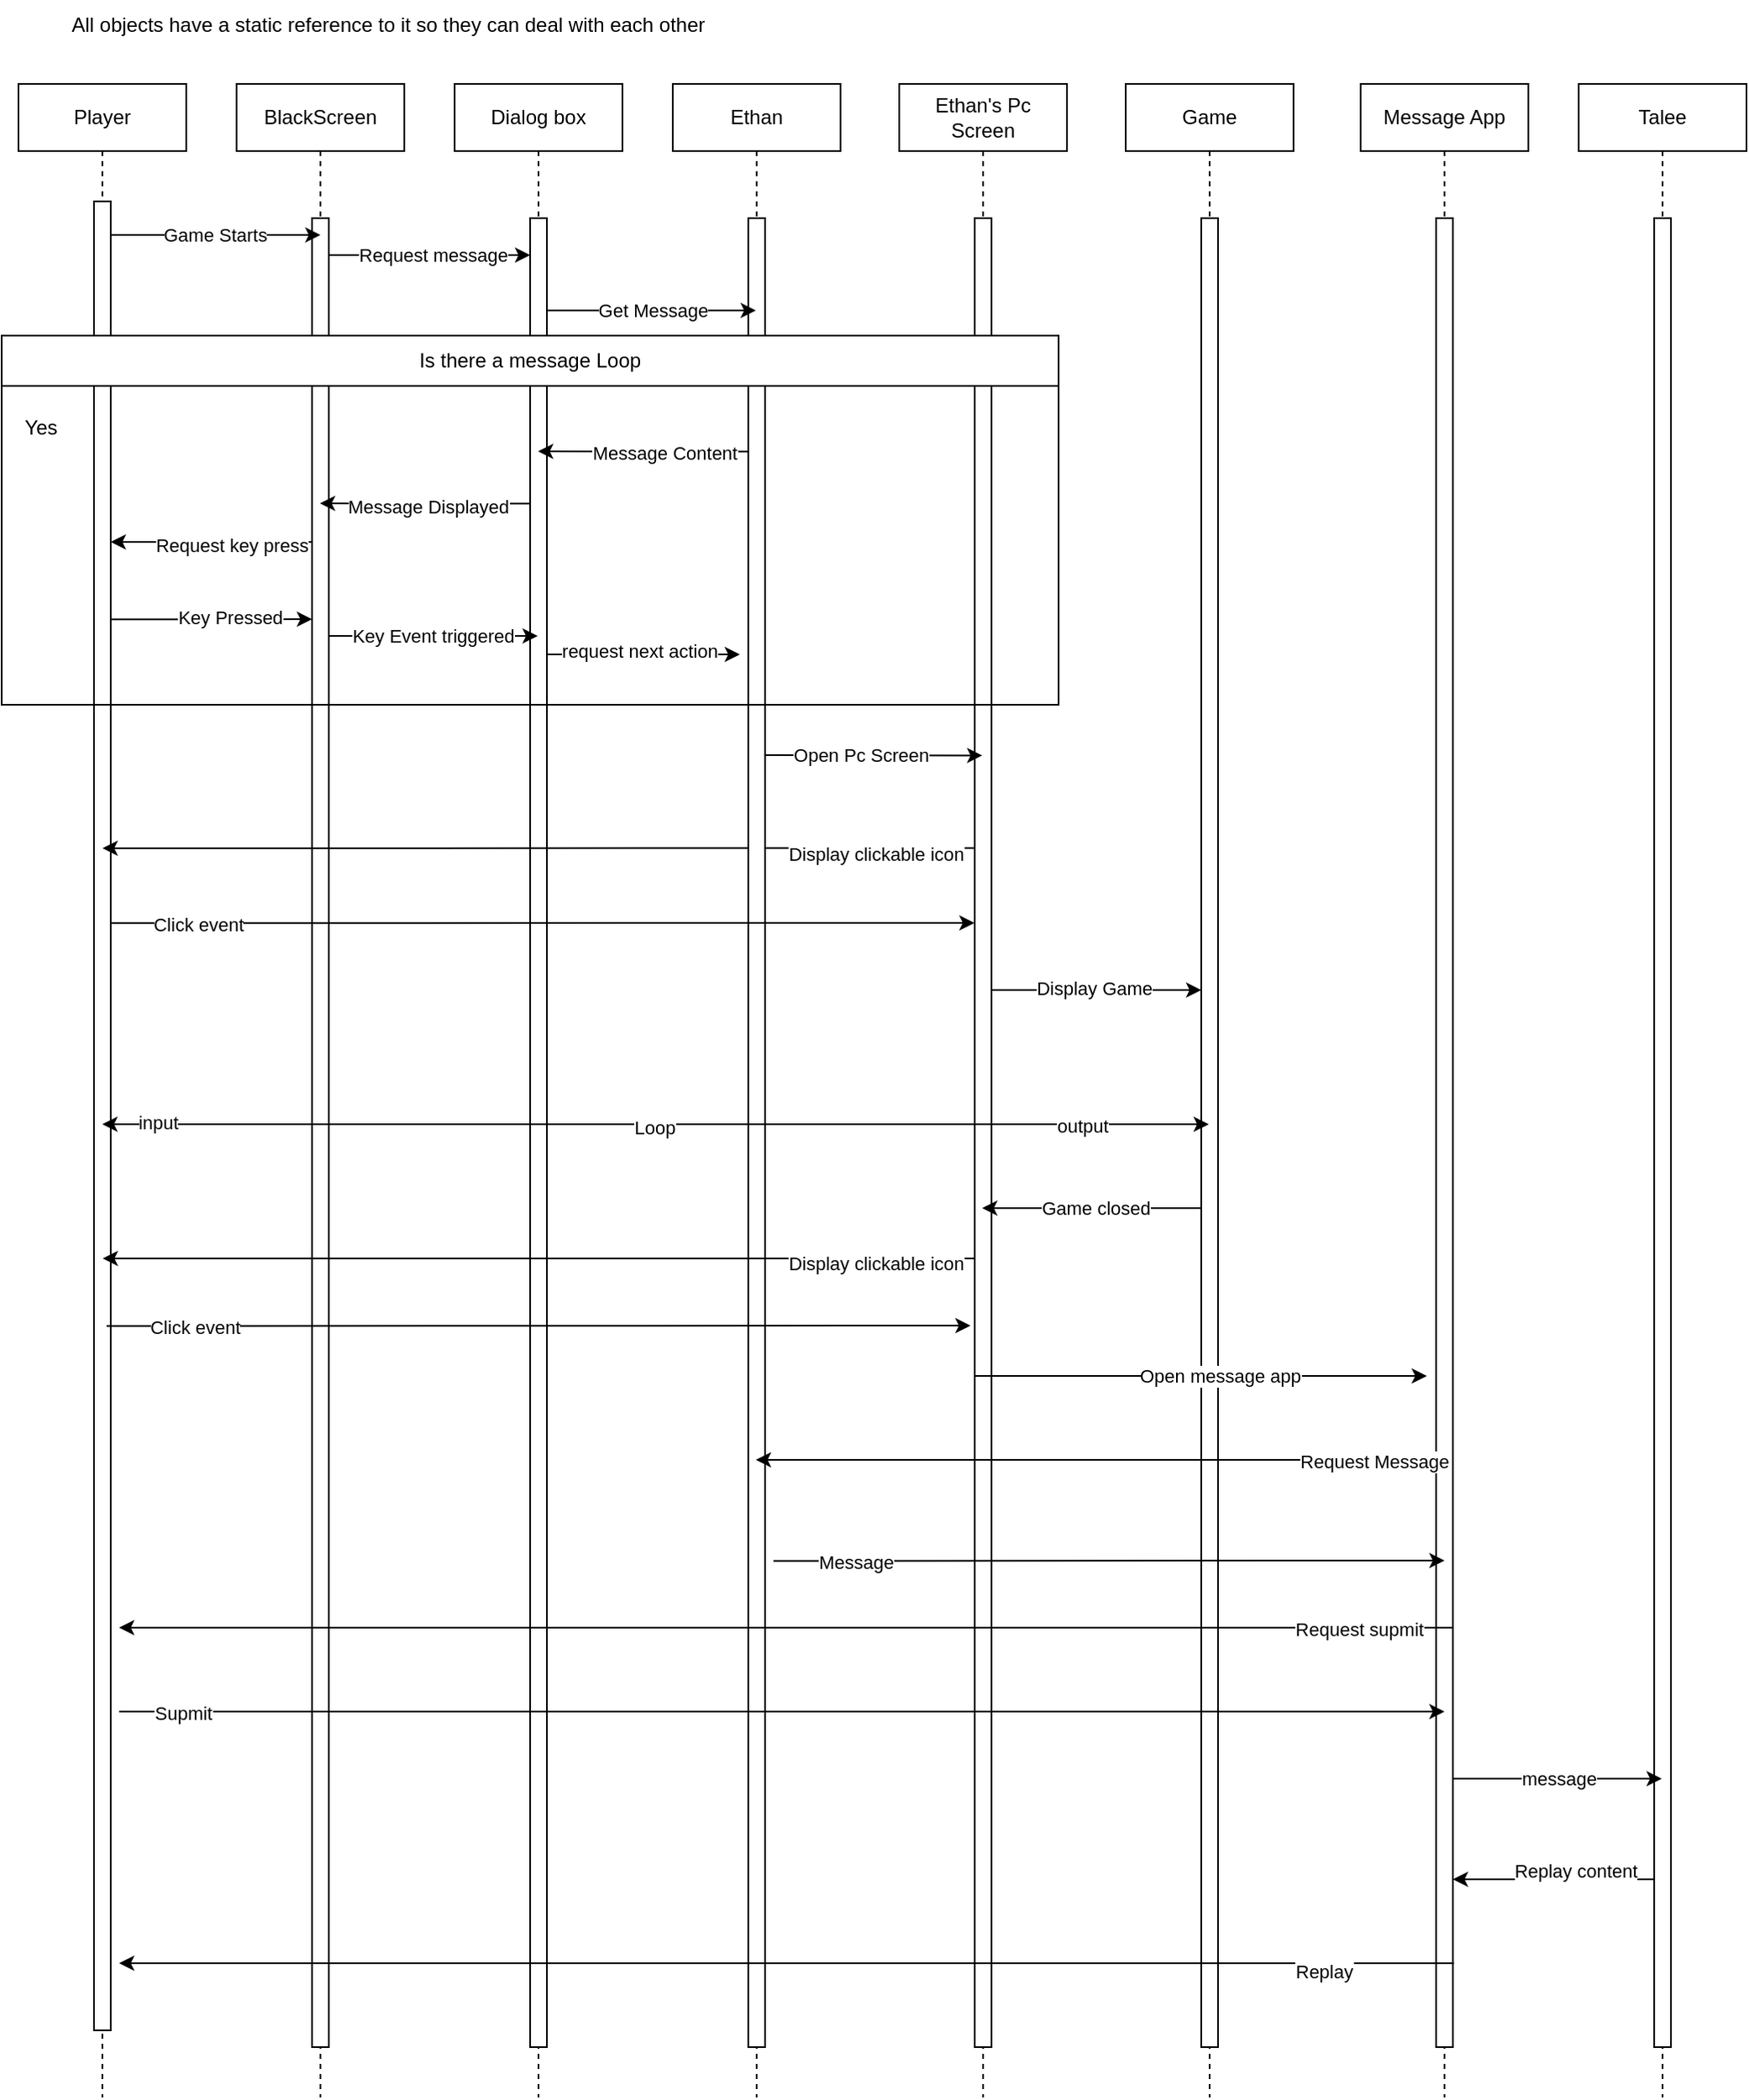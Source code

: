 <mxfile version="22.1.0" type="device">
  <diagram name="Page-1" id="2YBvvXClWsGukQMizWep">
    <mxGraphModel dx="2759" dy="1136" grid="1" gridSize="10" guides="1" tooltips="1" connect="1" arrows="1" fold="1" page="1" pageScale="1" pageWidth="850" pageHeight="1100" math="0" shadow="0">
      <root>
        <mxCell id="0" />
        <mxCell id="1" parent="0" />
        <mxCell id="aM9ryv3xv72pqoxQDRHE-1" value="Player" style="shape=umlLifeline;perimeter=lifelinePerimeter;whiteSpace=wrap;html=1;container=0;dropTarget=0;collapsible=0;recursiveResize=0;outlineConnect=0;portConstraint=eastwest;newEdgeStyle={&quot;edgeStyle&quot;:&quot;elbowEdgeStyle&quot;,&quot;elbow&quot;:&quot;vertical&quot;,&quot;curved&quot;:0,&quot;rounded&quot;:0};" parent="1" vertex="1">
          <mxGeometry x="-500" y="50" width="100" height="1200" as="geometry" />
        </mxCell>
        <mxCell id="aM9ryv3xv72pqoxQDRHE-2" value="" style="html=1;points=[];perimeter=orthogonalPerimeter;outlineConnect=0;targetShapes=umlLifeline;portConstraint=eastwest;newEdgeStyle={&quot;edgeStyle&quot;:&quot;elbowEdgeStyle&quot;,&quot;elbow&quot;:&quot;vertical&quot;,&quot;curved&quot;:0,&quot;rounded&quot;:0};" parent="aM9ryv3xv72pqoxQDRHE-1" vertex="1">
          <mxGeometry x="45" y="70" width="10" height="1090" as="geometry" />
        </mxCell>
        <mxCell id="aM9ryv3xv72pqoxQDRHE-5" value="BlackScreen" style="shape=umlLifeline;perimeter=lifelinePerimeter;whiteSpace=wrap;html=1;container=0;dropTarget=0;collapsible=0;recursiveResize=0;outlineConnect=0;portConstraint=eastwest;newEdgeStyle={&quot;edgeStyle&quot;:&quot;elbowEdgeStyle&quot;,&quot;elbow&quot;:&quot;vertical&quot;,&quot;curved&quot;:0,&quot;rounded&quot;:0};" parent="1" vertex="1">
          <mxGeometry x="-370" y="50" width="100" height="1200" as="geometry" />
        </mxCell>
        <mxCell id="aM9ryv3xv72pqoxQDRHE-6" value="" style="html=1;points=[];perimeter=orthogonalPerimeter;outlineConnect=0;targetShapes=umlLifeline;portConstraint=eastwest;newEdgeStyle={&quot;edgeStyle&quot;:&quot;elbowEdgeStyle&quot;,&quot;elbow&quot;:&quot;vertical&quot;,&quot;curved&quot;:0,&quot;rounded&quot;:0};" parent="aM9ryv3xv72pqoxQDRHE-5" vertex="1">
          <mxGeometry x="45" y="80" width="10" height="1090" as="geometry" />
        </mxCell>
        <mxCell id="avNsJgoJC0iTFF213I75-43" style="edgeStyle=elbowEdgeStyle;rounded=0;orthogonalLoop=1;jettySize=auto;html=1;elbow=vertical;curved=0;" edge="1" parent="1" source="avNsJgoJC0iTFF213I75-1">
          <mxGeometry relative="1" as="geometry">
            <mxPoint x="-70" y="390" as="targetPoint" />
          </mxGeometry>
        </mxCell>
        <mxCell id="avNsJgoJC0iTFF213I75-44" value="request next action" style="edgeLabel;html=1;align=center;verticalAlign=middle;resizable=0;points=[];" vertex="1" connectable="0" parent="avNsJgoJC0iTFF213I75-43">
          <mxGeometry x="-0.007" y="2" relative="1" as="geometry">
            <mxPoint as="offset" />
          </mxGeometry>
        </mxCell>
        <mxCell id="avNsJgoJC0iTFF213I75-1" value="Dialog box" style="shape=umlLifeline;perimeter=lifelinePerimeter;whiteSpace=wrap;html=1;container=0;dropTarget=0;collapsible=0;recursiveResize=0;outlineConnect=0;portConstraint=eastwest;newEdgeStyle={&quot;edgeStyle&quot;:&quot;elbowEdgeStyle&quot;,&quot;elbow&quot;:&quot;vertical&quot;,&quot;curved&quot;:0,&quot;rounded&quot;:0};" vertex="1" parent="1">
          <mxGeometry x="-240" y="50" width="100" height="1200" as="geometry" />
        </mxCell>
        <mxCell id="avNsJgoJC0iTFF213I75-2" value="" style="html=1;points=[];perimeter=orthogonalPerimeter;outlineConnect=0;targetShapes=umlLifeline;portConstraint=eastwest;newEdgeStyle={&quot;edgeStyle&quot;:&quot;elbowEdgeStyle&quot;,&quot;elbow&quot;:&quot;vertical&quot;,&quot;curved&quot;:0,&quot;rounded&quot;:0};" vertex="1" parent="avNsJgoJC0iTFF213I75-1">
          <mxGeometry x="45" y="80" width="10" height="1090" as="geometry" />
        </mxCell>
        <mxCell id="avNsJgoJC0iTFF213I75-48" style="edgeStyle=elbowEdgeStyle;rounded=0;orthogonalLoop=1;jettySize=auto;html=1;elbow=vertical;curved=0;" edge="1" parent="1">
          <mxGeometry relative="1" as="geometry">
            <mxPoint x="-449.88" y="505.369" as="targetPoint" />
            <mxPoint x="69.62" y="505.369" as="sourcePoint" />
          </mxGeometry>
        </mxCell>
        <mxCell id="avNsJgoJC0iTFF213I75-49" value="Display clickable icon" style="edgeLabel;html=1;align=center;verticalAlign=middle;resizable=0;points=[];" vertex="1" connectable="0" parent="avNsJgoJC0iTFF213I75-48">
          <mxGeometry x="-0.805" y="3" relative="1" as="geometry">
            <mxPoint x="-9" as="offset" />
          </mxGeometry>
        </mxCell>
        <mxCell id="avNsJgoJC0iTFF213I75-53" style="edgeStyle=elbowEdgeStyle;rounded=0;orthogonalLoop=1;jettySize=auto;html=1;elbow=vertical;curved=0;" edge="1" parent="1">
          <mxGeometry relative="1" as="geometry">
            <mxPoint x="74.447" y="590.005" as="sourcePoint" />
            <mxPoint x="205" y="590.005" as="targetPoint" />
          </mxGeometry>
        </mxCell>
        <mxCell id="avNsJgoJC0iTFF213I75-54" value="Display Game" style="edgeLabel;html=1;align=center;verticalAlign=middle;resizable=0;points=[];" vertex="1" connectable="0" parent="avNsJgoJC0iTFF213I75-53">
          <mxGeometry x="0.285" y="1" relative="1" as="geometry">
            <mxPoint x="-18" as="offset" />
          </mxGeometry>
        </mxCell>
        <mxCell id="avNsJgoJC0iTFF213I75-3" value="Ethan&#39;s Pc Screen" style="shape=umlLifeline;perimeter=lifelinePerimeter;whiteSpace=wrap;html=1;container=0;dropTarget=0;collapsible=0;recursiveResize=0;outlineConnect=0;portConstraint=eastwest;newEdgeStyle={&quot;edgeStyle&quot;:&quot;elbowEdgeStyle&quot;,&quot;elbow&quot;:&quot;vertical&quot;,&quot;curved&quot;:0,&quot;rounded&quot;:0};" vertex="1" parent="1">
          <mxGeometry x="25" y="50" width="100" height="1200" as="geometry" />
        </mxCell>
        <mxCell id="avNsJgoJC0iTFF213I75-4" value="" style="html=1;points=[];perimeter=orthogonalPerimeter;outlineConnect=0;targetShapes=umlLifeline;portConstraint=eastwest;newEdgeStyle={&quot;edgeStyle&quot;:&quot;elbowEdgeStyle&quot;,&quot;elbow&quot;:&quot;vertical&quot;,&quot;curved&quot;:0,&quot;rounded&quot;:0};" vertex="1" parent="avNsJgoJC0iTFF213I75-3">
          <mxGeometry x="45" y="80" width="10" height="1090" as="geometry" />
        </mxCell>
        <mxCell id="avNsJgoJC0iTFF213I75-59" value="Game closed" style="edgeStyle=elbowEdgeStyle;rounded=0;orthogonalLoop=1;jettySize=auto;html=1;elbow=horizontal;curved=0;" edge="1" parent="1">
          <mxGeometry relative="1" as="geometry">
            <mxPoint x="209.5" y="720.001" as="sourcePoint" />
            <mxPoint x="74.447" y="720.001" as="targetPoint" />
          </mxGeometry>
        </mxCell>
        <mxCell id="avNsJgoJC0iTFF213I75-5" value="Game" style="shape=umlLifeline;perimeter=lifelinePerimeter;whiteSpace=wrap;html=1;container=0;dropTarget=0;collapsible=0;recursiveResize=0;outlineConnect=0;portConstraint=eastwest;newEdgeStyle={&quot;edgeStyle&quot;:&quot;elbowEdgeStyle&quot;,&quot;elbow&quot;:&quot;vertical&quot;,&quot;curved&quot;:0,&quot;rounded&quot;:0};" vertex="1" parent="1">
          <mxGeometry x="160" y="50" width="100" height="1200" as="geometry" />
        </mxCell>
        <mxCell id="avNsJgoJC0iTFF213I75-6" value="" style="html=1;points=[];perimeter=orthogonalPerimeter;outlineConnect=0;targetShapes=umlLifeline;portConstraint=eastwest;newEdgeStyle={&quot;edgeStyle&quot;:&quot;elbowEdgeStyle&quot;,&quot;elbow&quot;:&quot;vertical&quot;,&quot;curved&quot;:0,&quot;rounded&quot;:0};" vertex="1" parent="avNsJgoJC0iTFF213I75-5">
          <mxGeometry x="45" y="80" width="10" height="1090" as="geometry" />
        </mxCell>
        <mxCell id="avNsJgoJC0iTFF213I75-7" value="Message App&lt;br&gt;" style="shape=umlLifeline;perimeter=lifelinePerimeter;whiteSpace=wrap;html=1;container=0;dropTarget=0;collapsible=0;recursiveResize=0;outlineConnect=0;portConstraint=eastwest;newEdgeStyle={&quot;edgeStyle&quot;:&quot;elbowEdgeStyle&quot;,&quot;elbow&quot;:&quot;vertical&quot;,&quot;curved&quot;:0,&quot;rounded&quot;:0};" vertex="1" parent="1">
          <mxGeometry x="300" y="50" width="100" height="1200" as="geometry" />
        </mxCell>
        <mxCell id="avNsJgoJC0iTFF213I75-8" value="" style="html=1;points=[];perimeter=orthogonalPerimeter;outlineConnect=0;targetShapes=umlLifeline;portConstraint=eastwest;newEdgeStyle={&quot;edgeStyle&quot;:&quot;elbowEdgeStyle&quot;,&quot;elbow&quot;:&quot;vertical&quot;,&quot;curved&quot;:0,&quot;rounded&quot;:0};" vertex="1" parent="avNsJgoJC0iTFF213I75-7">
          <mxGeometry x="45" y="80" width="10" height="1090" as="geometry" />
        </mxCell>
        <mxCell id="avNsJgoJC0iTFF213I75-9" value="Talee" style="shape=umlLifeline;perimeter=lifelinePerimeter;whiteSpace=wrap;html=1;container=0;dropTarget=0;collapsible=0;recursiveResize=0;outlineConnect=0;portConstraint=eastwest;newEdgeStyle={&quot;edgeStyle&quot;:&quot;elbowEdgeStyle&quot;,&quot;elbow&quot;:&quot;vertical&quot;,&quot;curved&quot;:0,&quot;rounded&quot;:0};" vertex="1" parent="1">
          <mxGeometry x="430" y="50" width="100" height="1200" as="geometry" />
        </mxCell>
        <mxCell id="avNsJgoJC0iTFF213I75-10" value="" style="html=1;points=[];perimeter=orthogonalPerimeter;outlineConnect=0;targetShapes=umlLifeline;portConstraint=eastwest;newEdgeStyle={&quot;edgeStyle&quot;:&quot;elbowEdgeStyle&quot;,&quot;elbow&quot;:&quot;vertical&quot;,&quot;curved&quot;:0,&quot;rounded&quot;:0};" vertex="1" parent="avNsJgoJC0iTFF213I75-9">
          <mxGeometry x="45" y="80" width="10" height="1090" as="geometry" />
        </mxCell>
        <mxCell id="avNsJgoJC0iTFF213I75-11" value="" style="endArrow=classic;html=1;rounded=0;" edge="1" parent="1" source="aM9ryv3xv72pqoxQDRHE-2" target="aM9ryv3xv72pqoxQDRHE-5">
          <mxGeometry width="50" height="50" relative="1" as="geometry">
            <mxPoint x="-170" y="240" as="sourcePoint" />
            <mxPoint x="-120" y="190" as="targetPoint" />
            <Array as="points">
              <mxPoint x="-320" y="140" />
            </Array>
          </mxGeometry>
        </mxCell>
        <mxCell id="avNsJgoJC0iTFF213I75-12" value="Game Starts" style="edgeLabel;html=1;align=center;verticalAlign=middle;resizable=0;points=[];" vertex="1" connectable="0" parent="avNsJgoJC0iTFF213I75-11">
          <mxGeometry x="-0.005" relative="1" as="geometry">
            <mxPoint as="offset" />
          </mxGeometry>
        </mxCell>
        <mxCell id="avNsJgoJC0iTFF213I75-13" value="" style="endArrow=classic;html=1;rounded=0;" edge="1" parent="1">
          <mxGeometry width="50" height="50" relative="1" as="geometry">
            <mxPoint x="-315" y="152" as="sourcePoint" />
            <mxPoint x="-195" y="152" as="targetPoint" />
          </mxGeometry>
        </mxCell>
        <mxCell id="avNsJgoJC0iTFF213I75-14" value="Request message" style="edgeLabel;html=1;align=center;verticalAlign=middle;resizable=0;points=[];" vertex="1" connectable="0" parent="avNsJgoJC0iTFF213I75-13">
          <mxGeometry x="0.032" relative="1" as="geometry">
            <mxPoint as="offset" />
          </mxGeometry>
        </mxCell>
        <mxCell id="avNsJgoJC0iTFF213I75-45" style="edgeStyle=elbowEdgeStyle;rounded=0;orthogonalLoop=1;jettySize=auto;html=1;elbow=vertical;curved=0;" edge="1" parent="1">
          <mxGeometry relative="1" as="geometry">
            <mxPoint x="74.5" y="450.23" as="targetPoint" />
            <mxPoint x="-55.269" y="449.999" as="sourcePoint" />
            <Array as="points">
              <mxPoint x="80" y="450.23" />
            </Array>
          </mxGeometry>
        </mxCell>
        <mxCell id="avNsJgoJC0iTFF213I75-47" value="Open Pc Screen&lt;br&gt;" style="edgeLabel;html=1;align=center;verticalAlign=middle;resizable=0;points=[];" vertex="1" connectable="0" parent="avNsJgoJC0iTFF213I75-45">
          <mxGeometry x="-0.12" relative="1" as="geometry">
            <mxPoint as="offset" />
          </mxGeometry>
        </mxCell>
        <mxCell id="avNsJgoJC0iTFF213I75-16" value="Ethan" style="shape=umlLifeline;perimeter=lifelinePerimeter;whiteSpace=wrap;html=1;container=0;dropTarget=0;collapsible=0;recursiveResize=0;outlineConnect=0;portConstraint=eastwest;newEdgeStyle={&quot;edgeStyle&quot;:&quot;elbowEdgeStyle&quot;,&quot;elbow&quot;:&quot;vertical&quot;,&quot;curved&quot;:0,&quot;rounded&quot;:0};" vertex="1" parent="1">
          <mxGeometry x="-110" y="50" width="100" height="1200" as="geometry" />
        </mxCell>
        <mxCell id="avNsJgoJC0iTFF213I75-17" value="" style="html=1;points=[];perimeter=orthogonalPerimeter;outlineConnect=0;targetShapes=umlLifeline;portConstraint=eastwest;newEdgeStyle={&quot;edgeStyle&quot;:&quot;elbowEdgeStyle&quot;,&quot;elbow&quot;:&quot;vertical&quot;,&quot;curved&quot;:0,&quot;rounded&quot;:0};" vertex="1" parent="avNsJgoJC0iTFF213I75-16">
          <mxGeometry x="45" y="80" width="10" height="1090" as="geometry" />
        </mxCell>
        <mxCell id="avNsJgoJC0iTFF213I75-18" value="Get Message" style="edgeStyle=elbowEdgeStyle;rounded=0;orthogonalLoop=1;jettySize=auto;html=1;elbow=horizontal;curved=0;" edge="1" parent="1">
          <mxGeometry relative="1" as="geometry">
            <mxPoint x="-185" y="185.004" as="sourcePoint" />
            <mxPoint x="-60.5" y="185.004" as="targetPoint" />
          </mxGeometry>
        </mxCell>
        <mxCell id="avNsJgoJC0iTFF213I75-19" style="edgeStyle=elbowEdgeStyle;rounded=0;orthogonalLoop=1;jettySize=auto;html=1;elbow=vertical;curved=0;" edge="1" parent="1">
          <mxGeometry relative="1" as="geometry">
            <mxPoint x="-65" y="269.154" as="sourcePoint" />
            <mxPoint x="-190.269" y="269.154" as="targetPoint" />
          </mxGeometry>
        </mxCell>
        <mxCell id="avNsJgoJC0iTFF213I75-20" value="Message Content" style="edgeLabel;html=1;align=center;verticalAlign=middle;resizable=0;points=[];" vertex="1" connectable="0" parent="avNsJgoJC0iTFF213I75-19">
          <mxGeometry x="-0.196" y="1" relative="1" as="geometry">
            <mxPoint as="offset" />
          </mxGeometry>
        </mxCell>
        <mxCell id="avNsJgoJC0iTFF213I75-21" style="edgeStyle=elbowEdgeStyle;rounded=0;orthogonalLoop=1;jettySize=auto;html=1;elbow=vertical;curved=0;" edge="1" parent="1">
          <mxGeometry relative="1" as="geometry">
            <mxPoint x="-195" y="300.154" as="sourcePoint" />
            <mxPoint x="-320.269" y="300.154" as="targetPoint" />
          </mxGeometry>
        </mxCell>
        <mxCell id="avNsJgoJC0iTFF213I75-22" value="Message Displayed" style="edgeLabel;html=1;align=center;verticalAlign=middle;resizable=0;points=[];" vertex="1" connectable="0" parent="avNsJgoJC0iTFF213I75-21">
          <mxGeometry x="-0.024" y="2" relative="1" as="geometry">
            <mxPoint as="offset" />
          </mxGeometry>
        </mxCell>
        <mxCell id="avNsJgoJC0iTFF213I75-23" style="edgeStyle=elbowEdgeStyle;rounded=0;orthogonalLoop=1;jettySize=auto;html=1;elbow=vertical;curved=0;" edge="1" parent="1">
          <mxGeometry relative="1" as="geometry">
            <mxPoint x="-325" y="323.004" as="sourcePoint" />
            <mxPoint x="-445" y="323.004" as="targetPoint" />
          </mxGeometry>
        </mxCell>
        <mxCell id="avNsJgoJC0iTFF213I75-24" value="Request key press&lt;br&gt;" style="edgeLabel;html=1;align=center;verticalAlign=middle;resizable=0;points=[];" vertex="1" connectable="0" parent="avNsJgoJC0iTFF213I75-23">
          <mxGeometry x="-0.198" y="2" relative="1" as="geometry">
            <mxPoint as="offset" />
          </mxGeometry>
        </mxCell>
        <mxCell id="avNsJgoJC0iTFF213I75-27" style="edgeStyle=elbowEdgeStyle;rounded=0;orthogonalLoop=1;jettySize=auto;html=1;elbow=vertical;curved=0;" edge="1" parent="1">
          <mxGeometry relative="1" as="geometry">
            <mxPoint x="-325" y="369.154" as="targetPoint" />
            <mxPoint x="-445" y="369.154" as="sourcePoint" />
          </mxGeometry>
        </mxCell>
        <mxCell id="avNsJgoJC0iTFF213I75-28" value="Key Pressed" style="edgeLabel;html=1;align=center;verticalAlign=middle;resizable=0;points=[];" vertex="1" connectable="0" parent="avNsJgoJC0iTFF213I75-27">
          <mxGeometry x="0.177" y="1" relative="1" as="geometry">
            <mxPoint as="offset" />
          </mxGeometry>
        </mxCell>
        <mxCell id="avNsJgoJC0iTFF213I75-29" value="Key Event triggered" style="edgeStyle=elbowEdgeStyle;rounded=0;orthogonalLoop=1;jettySize=auto;html=1;elbow=vertical;curved=0;" edge="1" parent="1">
          <mxGeometry relative="1" as="geometry">
            <mxPoint x="-315" y="379.004" as="sourcePoint" />
            <mxPoint x="-190.5" y="379.004" as="targetPoint" />
          </mxGeometry>
        </mxCell>
        <mxCell id="avNsJgoJC0iTFF213I75-35" value="Is there a message Loop" style="swimlane;fontStyle=0;childLayout=stackLayout;horizontal=1;startSize=30;horizontalStack=0;resizeParent=1;resizeParentMax=0;resizeLast=0;collapsible=1;marginBottom=0;whiteSpace=wrap;html=1;" vertex="1" parent="1">
          <mxGeometry x="-510" y="200" width="630" height="220" as="geometry" />
        </mxCell>
        <mxCell id="avNsJgoJC0iTFF213I75-40" value="Yes&lt;br&gt;" style="text;html=1;align=center;verticalAlign=middle;resizable=0;points=[];autosize=1;strokeColor=none;fillColor=none;" vertex="1" parent="1">
          <mxGeometry x="-507" y="240" width="40" height="30" as="geometry" />
        </mxCell>
        <mxCell id="avNsJgoJC0iTFF213I75-50" value="All objects have a static&amp;nbsp;reference to it so they can deal with each other" style="text;html=1;align=center;verticalAlign=middle;resizable=0;points=[];autosize=1;strokeColor=none;fillColor=none;" vertex="1" parent="1">
          <mxGeometry x="-480" width="400" height="30" as="geometry" />
        </mxCell>
        <mxCell id="avNsJgoJC0iTFF213I75-51" style="edgeStyle=elbowEdgeStyle;rounded=0;orthogonalLoop=1;jettySize=auto;html=1;elbow=vertical;curved=0;" edge="1" parent="1">
          <mxGeometry relative="1" as="geometry">
            <mxPoint x="69.87" y="550.112" as="targetPoint" />
            <mxPoint x="-445.13" y="550.112" as="sourcePoint" />
          </mxGeometry>
        </mxCell>
        <mxCell id="avNsJgoJC0iTFF213I75-52" value="Click event" style="edgeLabel;html=1;align=center;verticalAlign=middle;resizable=0;points=[];" vertex="1" connectable="0" parent="avNsJgoJC0iTFF213I75-51">
          <mxGeometry x="-0.794" y="-1" relative="1" as="geometry">
            <mxPoint x="-1" as="offset" />
          </mxGeometry>
        </mxCell>
        <mxCell id="avNsJgoJC0iTFF213I75-55" value="" style="endArrow=classic;startArrow=classic;html=1;rounded=0;" edge="1" parent="1" source="aM9ryv3xv72pqoxQDRHE-1" target="avNsJgoJC0iTFF213I75-5">
          <mxGeometry width="50" height="50" relative="1" as="geometry">
            <mxPoint x="10" y="520" as="sourcePoint" />
            <mxPoint x="60" y="470" as="targetPoint" />
            <Array as="points">
              <mxPoint x="-110" y="670" />
            </Array>
          </mxGeometry>
        </mxCell>
        <mxCell id="avNsJgoJC0iTFF213I75-56" value="output&lt;br&gt;" style="edgeLabel;html=1;align=center;verticalAlign=middle;resizable=0;points=[];" vertex="1" connectable="0" parent="avNsJgoJC0iTFF213I75-55">
          <mxGeometry x="0.769" y="-1" relative="1" as="geometry">
            <mxPoint as="offset" />
          </mxGeometry>
        </mxCell>
        <mxCell id="avNsJgoJC0iTFF213I75-57" value="input" style="edgeLabel;html=1;align=center;verticalAlign=middle;resizable=0;points=[];" vertex="1" connectable="0" parent="avNsJgoJC0iTFF213I75-55">
          <mxGeometry x="-0.902" y="1" relative="1" as="geometry">
            <mxPoint as="offset" />
          </mxGeometry>
        </mxCell>
        <mxCell id="avNsJgoJC0iTFF213I75-58" value="Loop" style="edgeLabel;html=1;align=center;verticalAlign=middle;resizable=0;points=[];" vertex="1" connectable="0" parent="avNsJgoJC0iTFF213I75-55">
          <mxGeometry x="-0.002" y="-2" relative="1" as="geometry">
            <mxPoint as="offset" />
          </mxGeometry>
        </mxCell>
        <mxCell id="avNsJgoJC0iTFF213I75-61" style="edgeStyle=elbowEdgeStyle;rounded=0;orthogonalLoop=1;jettySize=auto;html=1;elbow=vertical;curved=0;" edge="1" parent="1">
          <mxGeometry relative="1" as="geometry">
            <mxPoint x="-449.75" y="749.999" as="targetPoint" />
            <mxPoint x="69.75" y="749.999" as="sourcePoint" />
          </mxGeometry>
        </mxCell>
        <mxCell id="avNsJgoJC0iTFF213I75-62" value="Display clickable icon" style="edgeLabel;html=1;align=center;verticalAlign=middle;resizable=0;points=[];" vertex="1" connectable="0" parent="avNsJgoJC0iTFF213I75-61">
          <mxGeometry x="-0.805" y="3" relative="1" as="geometry">
            <mxPoint x="-9" as="offset" />
          </mxGeometry>
        </mxCell>
        <mxCell id="avNsJgoJC0iTFF213I75-63" style="edgeStyle=elbowEdgeStyle;rounded=0;orthogonalLoop=1;jettySize=auto;html=1;elbow=vertical;curved=0;" edge="1" parent="1">
          <mxGeometry relative="1" as="geometry">
            <mxPoint x="67.5" y="790.222" as="targetPoint" />
            <mxPoint x="-447.5" y="790.222" as="sourcePoint" />
          </mxGeometry>
        </mxCell>
        <mxCell id="avNsJgoJC0iTFF213I75-64" value="Click event" style="edgeLabel;html=1;align=center;verticalAlign=middle;resizable=0;points=[];" vertex="1" connectable="0" parent="avNsJgoJC0iTFF213I75-63">
          <mxGeometry x="-0.794" y="-1" relative="1" as="geometry">
            <mxPoint x="-1" as="offset" />
          </mxGeometry>
        </mxCell>
        <mxCell id="avNsJgoJC0iTFF213I75-79" style="edgeStyle=elbowEdgeStyle;rounded=0;orthogonalLoop=1;jettySize=auto;html=1;elbow=vertical;curved=0;" edge="1" parent="1">
          <mxGeometry relative="1" as="geometry">
            <mxPoint x="70" y="820" as="sourcePoint" />
            <mxPoint x="339.5" y="820" as="targetPoint" />
          </mxGeometry>
        </mxCell>
        <mxCell id="avNsJgoJC0iTFF213I75-80" value="Open message app&lt;br&gt;" style="edgeLabel;html=1;align=center;verticalAlign=middle;resizable=0;points=[];" vertex="1" connectable="0" parent="avNsJgoJC0iTFF213I75-79">
          <mxGeometry x="-0.685" relative="1" as="geometry">
            <mxPoint x="103" as="offset" />
          </mxGeometry>
        </mxCell>
        <mxCell id="avNsJgoJC0iTFF213I75-81" style="edgeStyle=elbowEdgeStyle;rounded=0;orthogonalLoop=1;jettySize=auto;html=1;elbow=vertical;curved=0;" edge="1" parent="1" source="avNsJgoJC0iTFF213I75-8">
          <mxGeometry relative="1" as="geometry">
            <mxPoint x="480.47" y="870.001" as="sourcePoint" />
            <mxPoint x="-60.46" y="870.222" as="targetPoint" />
          </mxGeometry>
        </mxCell>
        <mxCell id="avNsJgoJC0iTFF213I75-82" value="Request Message" style="edgeLabel;html=1;align=center;verticalAlign=middle;resizable=0;points=[];" vertex="1" connectable="0" parent="avNsJgoJC0iTFF213I75-81">
          <mxGeometry x="-0.815" y="1" relative="1" as="geometry">
            <mxPoint as="offset" />
          </mxGeometry>
        </mxCell>
        <mxCell id="avNsJgoJC0iTFF213I75-83" style="edgeStyle=elbowEdgeStyle;rounded=0;orthogonalLoop=1;jettySize=auto;html=1;elbow=vertical;curved=0;" edge="1" parent="1">
          <mxGeometry relative="1" as="geometry">
            <mxPoint x="-50" y="930.236" as="sourcePoint" />
            <mxPoint x="350" y="930.236" as="targetPoint" />
          </mxGeometry>
        </mxCell>
        <mxCell id="avNsJgoJC0iTFF213I75-84" value="Message&lt;br&gt;" style="edgeLabel;html=1;align=center;verticalAlign=middle;resizable=0;points=[];" vertex="1" connectable="0" parent="avNsJgoJC0iTFF213I75-83">
          <mxGeometry x="-0.755" y="-1" relative="1" as="geometry">
            <mxPoint as="offset" />
          </mxGeometry>
        </mxCell>
        <mxCell id="avNsJgoJC0iTFF213I75-85" style="edgeStyle=elbowEdgeStyle;rounded=0;orthogonalLoop=1;jettySize=auto;html=1;elbow=vertical;curved=0;" edge="1" parent="1">
          <mxGeometry relative="1" as="geometry">
            <mxPoint x="355.45" y="969.996" as="sourcePoint" />
            <mxPoint x="-440.002" y="969.996" as="targetPoint" />
          </mxGeometry>
        </mxCell>
        <mxCell id="avNsJgoJC0iTFF213I75-86" value="Request supmit" style="edgeLabel;html=1;align=center;verticalAlign=middle;resizable=0;points=[];" vertex="1" connectable="0" parent="avNsJgoJC0iTFF213I75-85">
          <mxGeometry x="-0.858" y="1" relative="1" as="geometry">
            <mxPoint as="offset" />
          </mxGeometry>
        </mxCell>
        <mxCell id="avNsJgoJC0iTFF213I75-87" style="edgeStyle=elbowEdgeStyle;rounded=0;orthogonalLoop=1;jettySize=auto;html=1;elbow=vertical;curved=0;" edge="1" parent="1">
          <mxGeometry relative="1" as="geometry">
            <mxPoint x="-440" y="1019.996" as="sourcePoint" />
            <mxPoint x="350" y="1019.996" as="targetPoint" />
          </mxGeometry>
        </mxCell>
        <mxCell id="avNsJgoJC0iTFF213I75-89" value="Supmit" style="edgeLabel;html=1;align=center;verticalAlign=middle;resizable=0;points=[];" vertex="1" connectable="0" parent="avNsJgoJC0iTFF213I75-87">
          <mxGeometry x="-0.904" y="-1" relative="1" as="geometry">
            <mxPoint as="offset" />
          </mxGeometry>
        </mxCell>
        <mxCell id="avNsJgoJC0iTFF213I75-90" value="message&lt;br&gt;" style="edgeStyle=elbowEdgeStyle;rounded=0;orthogonalLoop=1;jettySize=auto;html=1;elbow=horizontal;curved=0;" edge="1" parent="1">
          <mxGeometry relative="1" as="geometry">
            <mxPoint x="355" y="1059.998" as="sourcePoint" />
            <mxPoint x="479.5" y="1059.998" as="targetPoint" />
          </mxGeometry>
        </mxCell>
        <mxCell id="avNsJgoJC0iTFF213I75-91" style="edgeStyle=elbowEdgeStyle;rounded=0;orthogonalLoop=1;jettySize=auto;html=1;elbow=vertical;curved=0;" edge="1" parent="1">
          <mxGeometry relative="1" as="geometry">
            <mxPoint x="475" y="1119.998" as="sourcePoint" />
            <mxPoint x="355" y="1119.998" as="targetPoint" />
          </mxGeometry>
        </mxCell>
        <mxCell id="avNsJgoJC0iTFF213I75-92" value="Replay content" style="edgeLabel;html=1;align=center;verticalAlign=middle;resizable=0;points=[];" vertex="1" connectable="0" parent="avNsJgoJC0iTFF213I75-91">
          <mxGeometry x="-0.23" y="-5" relative="1" as="geometry">
            <mxPoint x="-1" as="offset" />
          </mxGeometry>
        </mxCell>
        <mxCell id="avNsJgoJC0iTFF213I75-93" style="edgeStyle=elbowEdgeStyle;rounded=0;orthogonalLoop=1;jettySize=auto;html=1;elbow=vertical;curved=0;" edge="1" parent="1">
          <mxGeometry relative="1" as="geometry">
            <mxPoint x="355.68" y="1169.998" as="sourcePoint" />
            <mxPoint x="-439.996" y="1169.998" as="targetPoint" />
          </mxGeometry>
        </mxCell>
        <mxCell id="avNsJgoJC0iTFF213I75-94" value="Replay" style="edgeLabel;html=1;align=center;verticalAlign=middle;resizable=0;points=[];" vertex="1" connectable="0" parent="avNsJgoJC0iTFF213I75-93">
          <mxGeometry x="-0.807" y="5" relative="1" as="geometry">
            <mxPoint x="-1" as="offset" />
          </mxGeometry>
        </mxCell>
      </root>
    </mxGraphModel>
  </diagram>
</mxfile>
